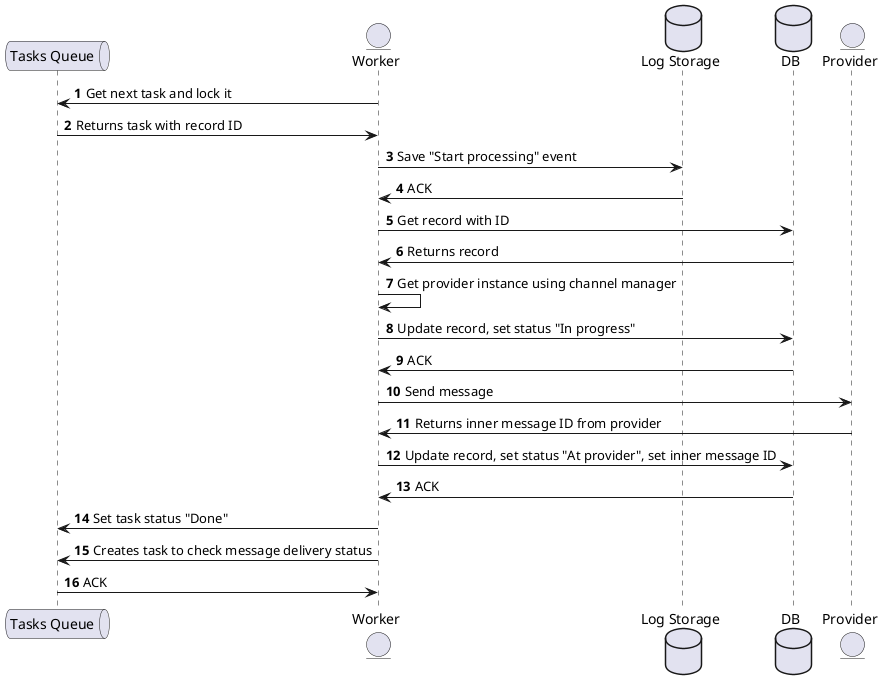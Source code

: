 @startuml Handle message task sequence
autonumber

queue "Tasks Queue" as queue
entity Worker as worker
database "Log Storage" as logs
database DB as db
entity "Provider" as provider

queue <- worker: Get next task and lock it
queue -> worker: Returns task with record ID
worker -> logs: Save "Start processing" event
worker <- logs: ACK
worker -> db: Get record with ID
worker <- db: Returns record
worker -> worker: Get provider instance using channel manager
worker -> db: Update record, set status "In progress"
worker <- db: ACK
worker -> provider: Send message
worker <- provider: Returns inner message ID from provider
worker -> db: Update record, set status "At provider", set inner message ID
worker <- db: ACK
queue <- worker: Set task status "Done"
queue <- worker: Creates task to check message delivery status
queue -> worker: ACK
@enduml